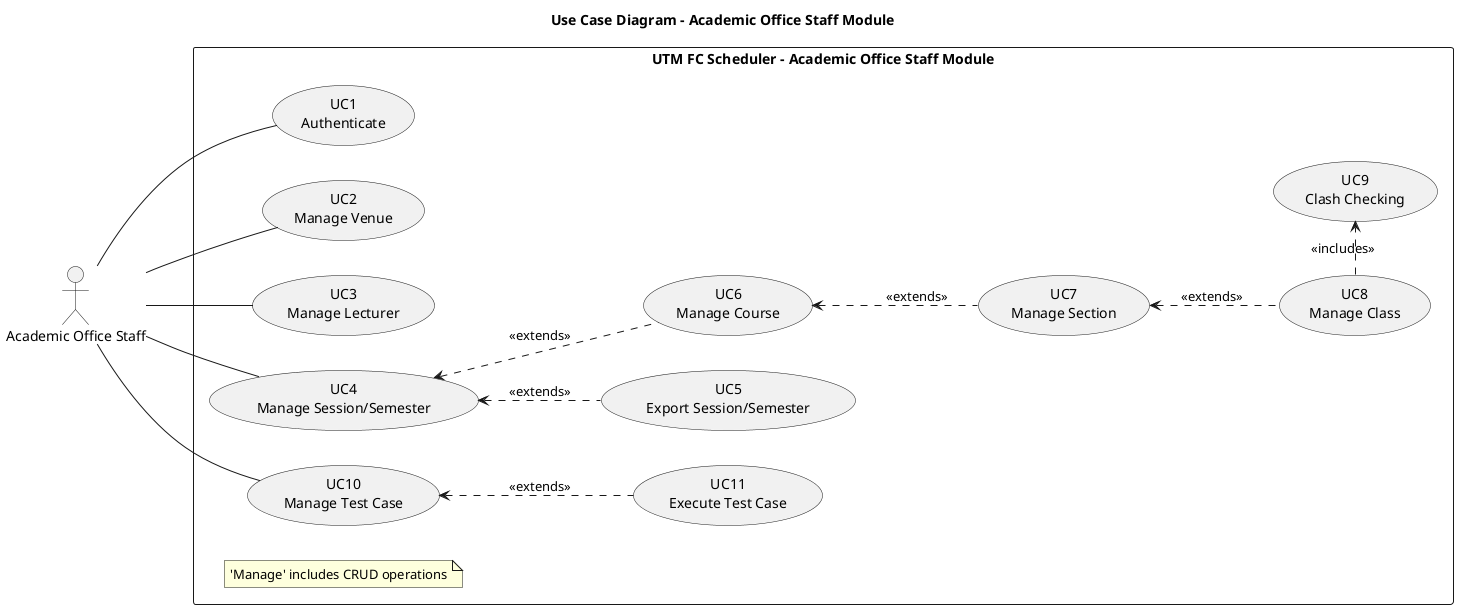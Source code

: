 @startuml Use Case Diagram - Academic Office Staff Module

title Use Case Diagram - Academic Office Staff Module
left to right direction

' Actors
"Academic Office Staff" as AOS

' Use Cases
rectangle "UTM FC Scheduler - Academic Office Staff Module" {
    usecase (UC1\nAuthenticate) as UC1
    usecase (UC2\nManage Venue) as UC2
    usecase (UC3\nManage Lecturer) as UC3
    usecase (UC4\nManage Session/Semester) as UC4
    usecase (UC5\nExport Session/Semester) as UC5
    usecase (UC6\nManage Course) as UC6
    usecase (UC7\nManage Section) as UC7
    usecase (UC8\nManage Class) as UC8
    usecase (UC9\nClash Checking) as UC9
    usecase (UC10\nManage Test Case) as UC10
    usecase (UC11\nExecute Test Case) as UC11

    note "'Manage' includes CRUD operations" as N1
}


' Associations
AOS -- UC1
AOS -- UC2
AOS -- UC3
AOS -- UC4
UC4 <.. UC5 : <<extends>>
UC4 <.. UC6 : <<extends>>
UC6 <.. UC7 : <<extends>>
UC7 <.. UC8 : <<extends>>
UC8 .> UC9 : <<includes>>
AOS -- UC10
UC10 <.. UC11 : <<extends>>

@enduml